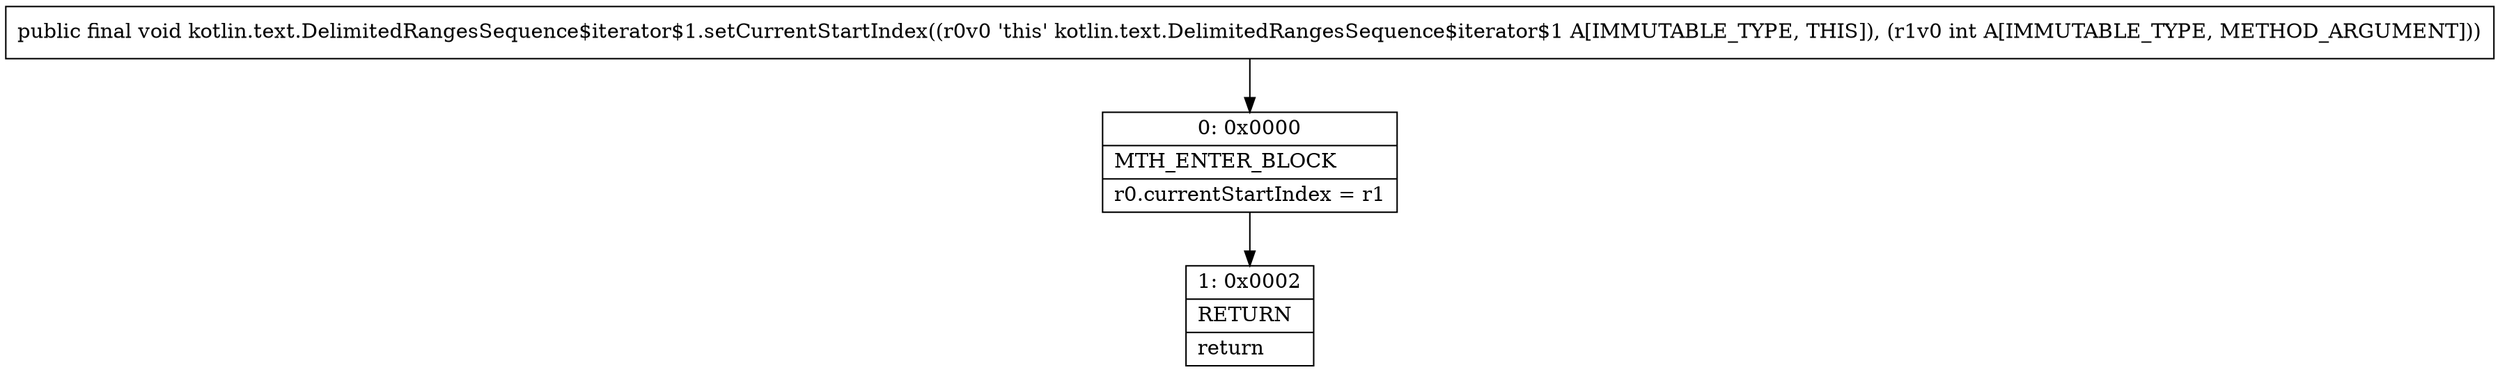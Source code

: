 digraph "CFG forkotlin.text.DelimitedRangesSequence$iterator$1.setCurrentStartIndex(I)V" {
Node_0 [shape=record,label="{0\:\ 0x0000|MTH_ENTER_BLOCK\l|r0.currentStartIndex = r1\l}"];
Node_1 [shape=record,label="{1\:\ 0x0002|RETURN\l|return\l}"];
MethodNode[shape=record,label="{public final void kotlin.text.DelimitedRangesSequence$iterator$1.setCurrentStartIndex((r0v0 'this' kotlin.text.DelimitedRangesSequence$iterator$1 A[IMMUTABLE_TYPE, THIS]), (r1v0 int A[IMMUTABLE_TYPE, METHOD_ARGUMENT])) }"];
MethodNode -> Node_0;
Node_0 -> Node_1;
}

